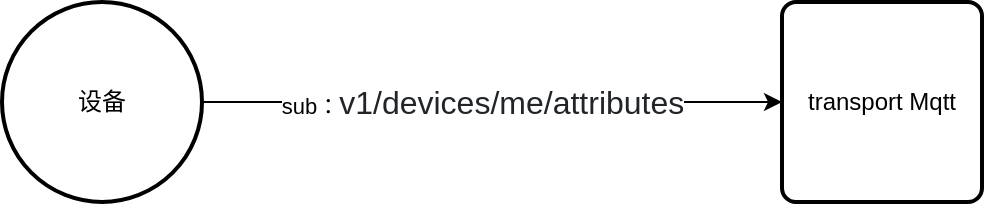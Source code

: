 <mxfile version="18.2.0" type="github">
  <diagram id="YNodegA6RfsH5gmOpija" name="第 1 页">
    <mxGraphModel dx="1422" dy="762" grid="1" gridSize="10" guides="1" tooltips="1" connect="1" arrows="1" fold="1" page="1" pageScale="1" pageWidth="827" pageHeight="1169" math="0" shadow="0">
      <root>
        <mxCell id="0" />
        <mxCell id="1" parent="0" />
        <mxCell id="iVBpMrfc3L2eKMxo2YTI-3" style="edgeStyle=orthogonalEdgeStyle;rounded=0;orthogonalLoop=1;jettySize=auto;html=1;exitX=1;exitY=0.5;exitDx=0;exitDy=0;exitPerimeter=0;" edge="1" parent="1" source="iVBpMrfc3L2eKMxo2YTI-1" target="iVBpMrfc3L2eKMxo2YTI-2">
          <mxGeometry relative="1" as="geometry" />
        </mxCell>
        <mxCell id="iVBpMrfc3L2eKMxo2YTI-4" value="sub：&lt;span style=&quot;color: rgb(33, 37, 41); font-size: 16px; text-align: left;&quot;&gt;v1/devices/me/attributes&lt;/span&gt;" style="edgeLabel;html=1;align=center;verticalAlign=middle;resizable=0;points=[];" vertex="1" connectable="0" parent="iVBpMrfc3L2eKMxo2YTI-3">
          <mxGeometry x="-0.178" relative="1" as="geometry">
            <mxPoint x="21" as="offset" />
          </mxGeometry>
        </mxCell>
        <mxCell id="iVBpMrfc3L2eKMxo2YTI-1" value="设备" style="strokeWidth=2;html=1;shape=mxgraph.flowchart.start_2;whiteSpace=wrap;" vertex="1" parent="1">
          <mxGeometry x="50" y="210" width="100" height="100" as="geometry" />
        </mxCell>
        <mxCell id="iVBpMrfc3L2eKMxo2YTI-2" value="transport Mqtt" style="rounded=1;whiteSpace=wrap;html=1;absoluteArcSize=1;arcSize=14;strokeWidth=2;" vertex="1" parent="1">
          <mxGeometry x="440" y="210" width="100" height="100" as="geometry" />
        </mxCell>
      </root>
    </mxGraphModel>
  </diagram>
</mxfile>
